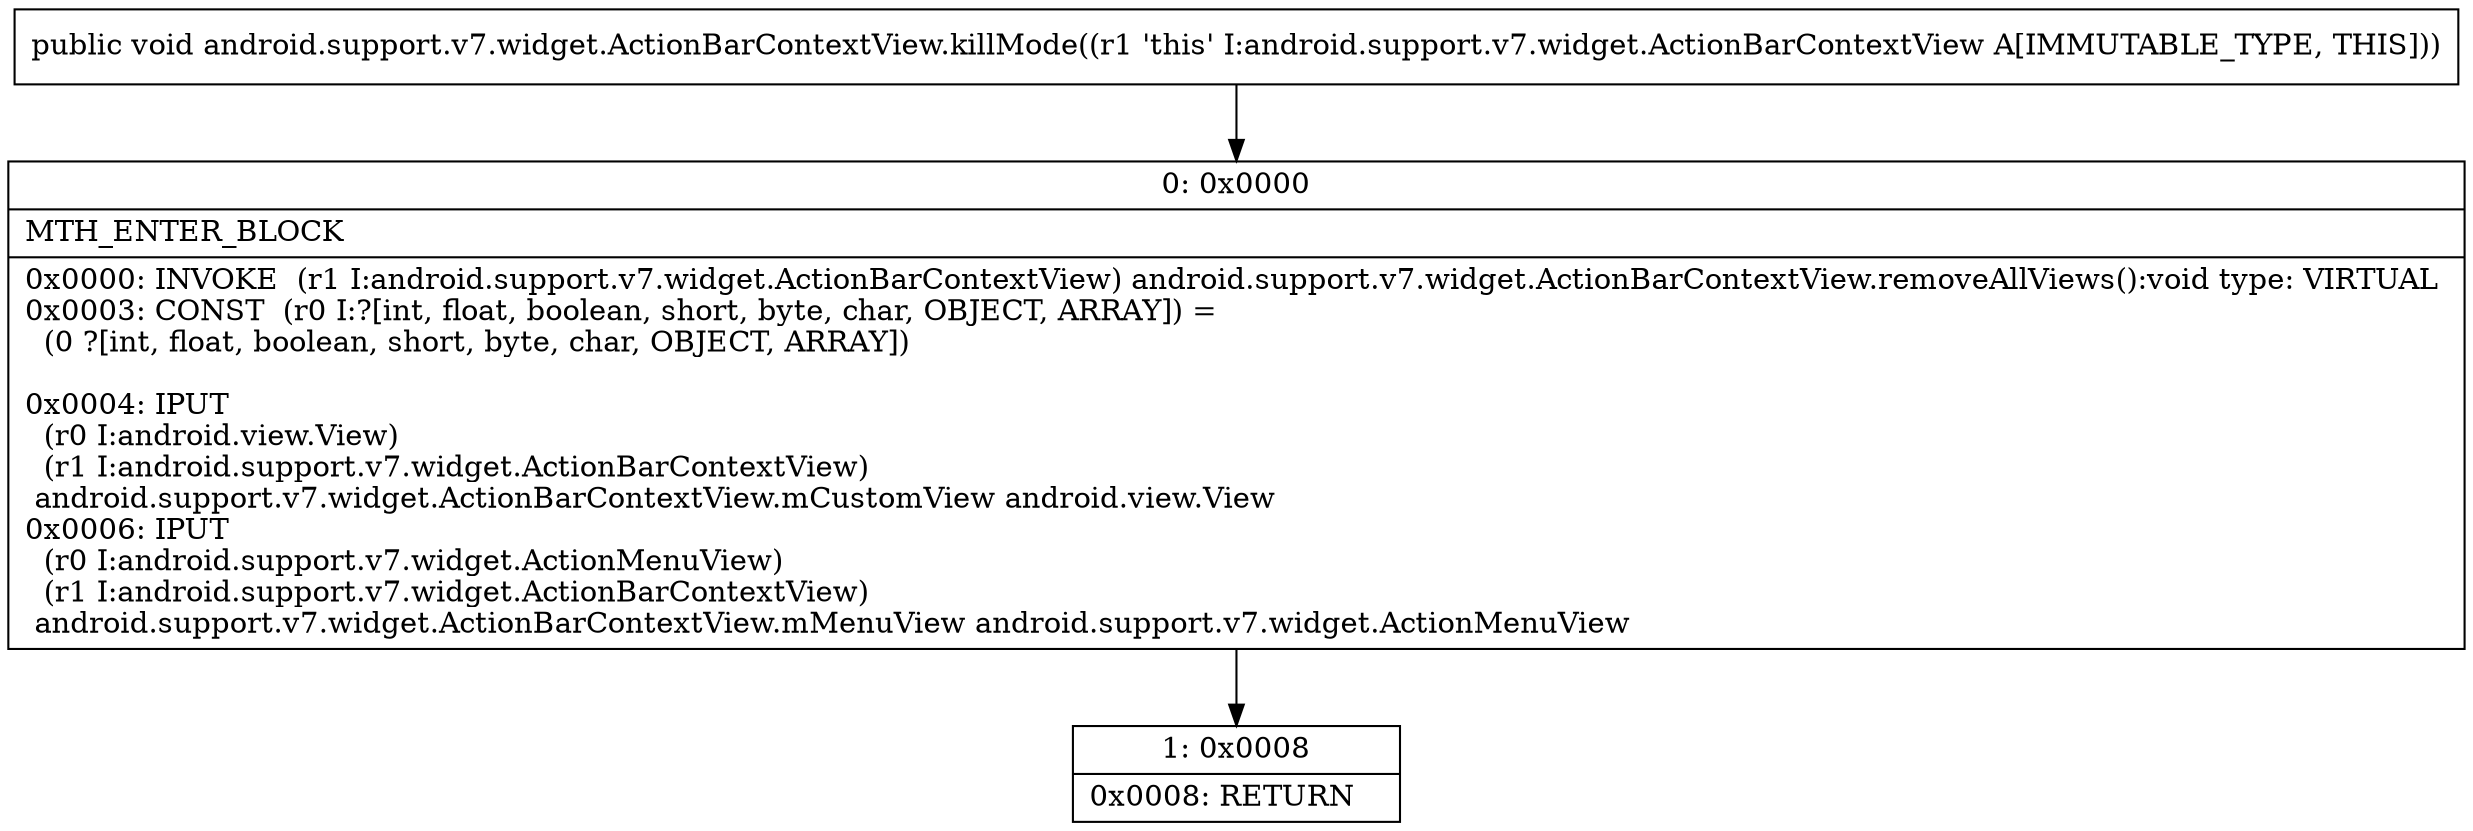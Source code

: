 digraph "CFG forandroid.support.v7.widget.ActionBarContextView.killMode()V" {
Node_0 [shape=record,label="{0\:\ 0x0000|MTH_ENTER_BLOCK\l|0x0000: INVOKE  (r1 I:android.support.v7.widget.ActionBarContextView) android.support.v7.widget.ActionBarContextView.removeAllViews():void type: VIRTUAL \l0x0003: CONST  (r0 I:?[int, float, boolean, short, byte, char, OBJECT, ARRAY]) = \l  (0 ?[int, float, boolean, short, byte, char, OBJECT, ARRAY])\l \l0x0004: IPUT  \l  (r0 I:android.view.View)\l  (r1 I:android.support.v7.widget.ActionBarContextView)\l android.support.v7.widget.ActionBarContextView.mCustomView android.view.View \l0x0006: IPUT  \l  (r0 I:android.support.v7.widget.ActionMenuView)\l  (r1 I:android.support.v7.widget.ActionBarContextView)\l android.support.v7.widget.ActionBarContextView.mMenuView android.support.v7.widget.ActionMenuView \l}"];
Node_1 [shape=record,label="{1\:\ 0x0008|0x0008: RETURN   \l}"];
MethodNode[shape=record,label="{public void android.support.v7.widget.ActionBarContextView.killMode((r1 'this' I:android.support.v7.widget.ActionBarContextView A[IMMUTABLE_TYPE, THIS])) }"];
MethodNode -> Node_0;
Node_0 -> Node_1;
}

